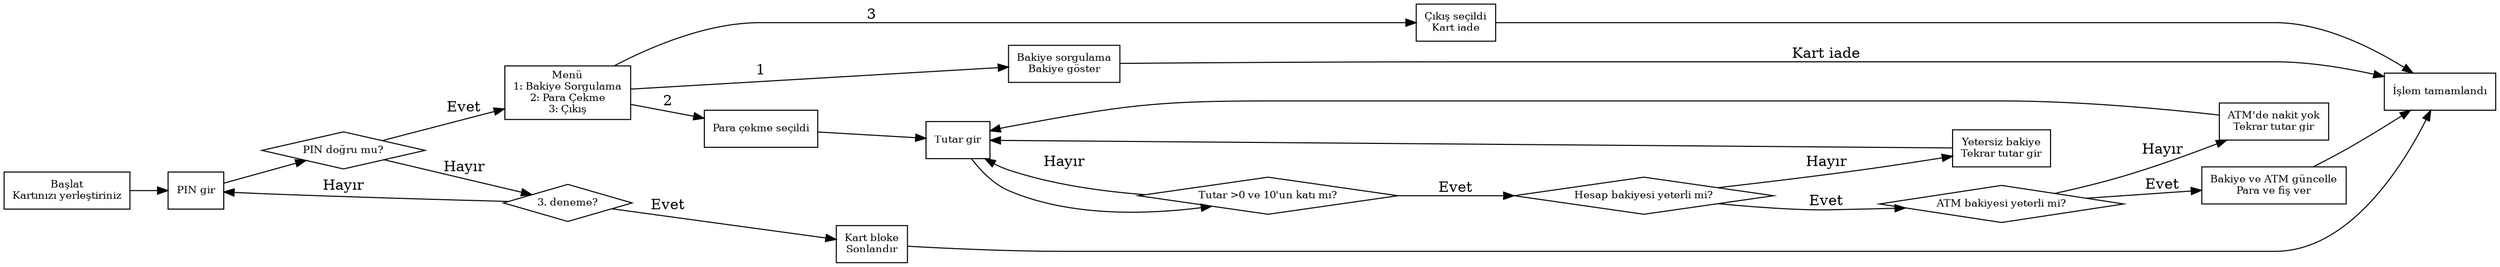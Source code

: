 digraph ATM {
    rankdir=LR;
    node [shape=rectangle, fontsize=10];

    Start [label="Başlat\nKartınızı yerleştiriniz"];
    EnterPIN [label="PIN gir"];
    VerifyPIN [label="PIN doğru mu?", shape=diamond];
    AttemptCheck [label="3. deneme?", shape=diamond];
    BlockCard [label="Kart bloke\nSonlandır"];
    ShowMenu [label="Menü\n1: Bakiye Sorgulama\n2: Para Çekme\n3: Çıkış"];
    BalanceInquiry [label="Bakiye sorgulama\nBakiye göster"];
    WithdrawOption [label="Para çekme seçildi"];
    Exit [label="Çıkış seçildi\nKart iade"];
    AskAmount [label="Tutar gir"];
    ValidateAmount [label="Tutar >0 ve 10'un katı mı?", shape=diamond];
    CheckBalance [label="Hesap bakiyesi yeterli mi?", shape=diamond];
    CheckATM [label="ATM bakiyesi yeterli mi?", shape=diamond];
    InsufficientBalance [label="Yetersiz bakiye\nTekrar tutar gir"];
    InsufficientATM [label="ATM'de nakit yok\nTekrar tutar gir"];
    Dispense [label="Bakiye ve ATM güncelle\nPara ve fiş ver"];
    End [label="İşlem tamamlandı"];

    // bağlantılar
    Start -> EnterPIN;
    EnterPIN -> VerifyPIN;
    VerifyPIN -> ShowMenu [label="Evet"];
    VerifyPIN -> AttemptCheck [label="Hayır"];
    AttemptCheck -> EnterPIN [label="Hayır"];
    AttemptCheck -> BlockCard [label="Evet"];
    BlockCard -> End;

    ShowMenu -> BalanceInquiry [label="1"];
    ShowMenu -> WithdrawOption [label="2"];
    ShowMenu -> Exit [label="3"];

    BalanceInquiry -> End [label="Kart iade"];
    Exit -> End;

    WithdrawOption -> AskAmount;
    AskAmount -> ValidateAmount;
    ValidateAmount -> AskAmount [label="Hayır"];
    ValidateAmount -> CheckBalance [label="Evet"];
    CheckBalance -> InsufficientBalance [label="Hayır"];
    InsufficientBalance -> AskAmount;
    CheckBalance -> CheckATM [label="Evet"];
    CheckATM -> InsufficientATM [label="Hayır"];
    InsufficientATM -> AskAmount;
    CheckATM -> Dispense [label="Evet"];
    Dispense -> End;
}

